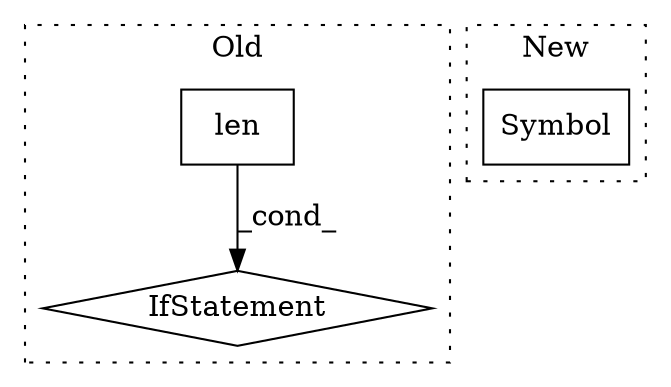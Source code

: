 digraph G {
subgraph cluster0 {
1 [label="len" a="32" s="8075,8091" l="4,1" shape="box"];
3 [label="IfStatement" a="25" s="8071,8092" l="4,2" shape="diamond"];
label = "Old";
style="dotted";
}
subgraph cluster1 {
2 [label="Symbol" a="32" s="7074,7094" l="7,1" shape="box"];
label = "New";
style="dotted";
}
1 -> 3 [label="_cond_"];
}